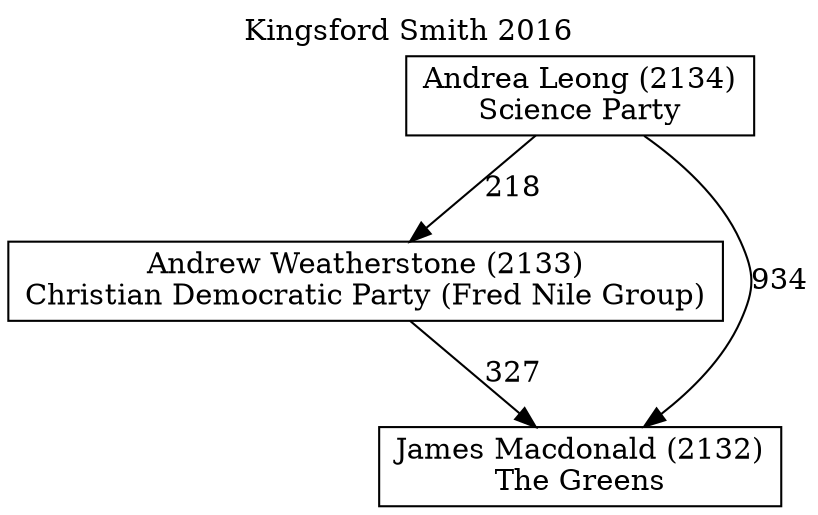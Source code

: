 // House preference flow
digraph "James Macdonald (2132)_Kingsford Smith_2016" {
	graph [label="Kingsford Smith 2016" labelloc=t mclimit=10]
	node [shape=box]
	"Andrew Weatherstone (2133)" [label="Andrew Weatherstone (2133)
Christian Democratic Party (Fred Nile Group)"]
	"James Macdonald (2132)" [label="James Macdonald (2132)
The Greens"]
	"Andrea Leong (2134)" [label="Andrea Leong (2134)
Science Party"]
	"Andrea Leong (2134)" -> "James Macdonald (2132)" [label=934]
	"Andrew Weatherstone (2133)" -> "James Macdonald (2132)" [label=327]
	"Andrea Leong (2134)" -> "Andrew Weatherstone (2133)" [label=218]
}
